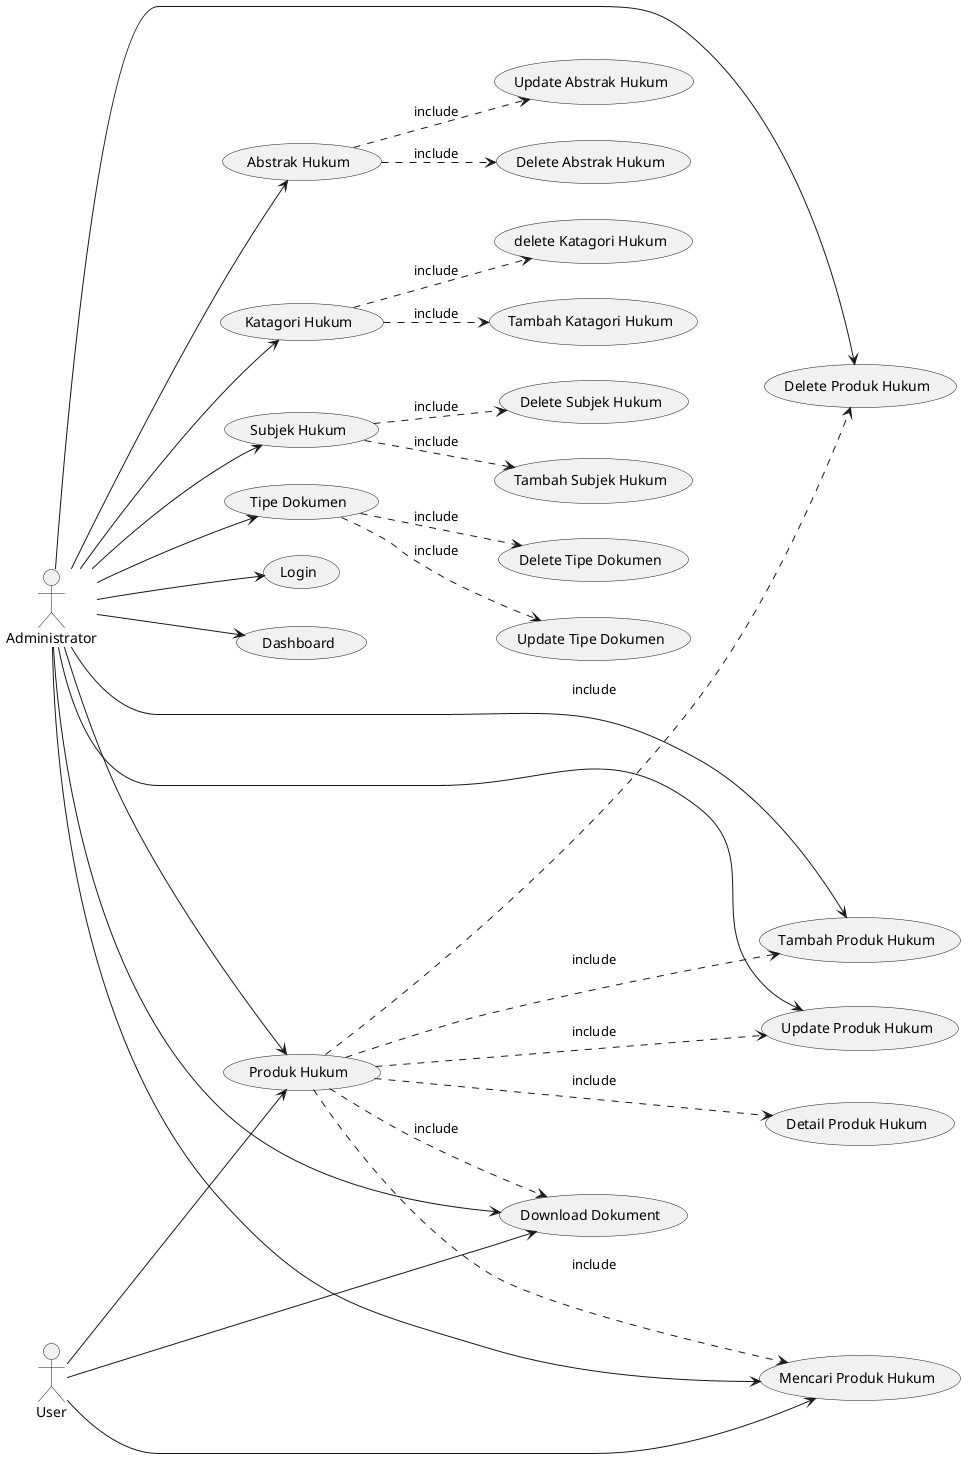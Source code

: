 @startuml

left to right direction

actor "Administrator" as admin
actor "User" as user



    usecase "Download Dokument" as Dokument
    usecase "Mencari Produk Hukum" as SearchProduk



    usecase "Login" as login
    usecase "Dashboard" as dashboard

    usecase "Katagori Hukum" as Katagori
    usecase "Tambah Katagori Hukum" as tambahKatagori
    usecase "delete Katagori Hukum" as deleteKatagori

    usecase "Subjek Hukum" as Subjek
    usecase "Tambah Subjek Hukum" as tambahSubjek
    usecase "Delete Subjek Hukum" as deleteSubjek

    usecase "Tipe Dokumen" as Tipe
    usecase "Update Tipe Dokumen" as deleteTipe
    usecase "Delete Tipe Dokumen" as updateTipe

    usecase "Produk Hukum" as Produk
    usecase "Tambah Produk Hukum" as tambahProduk
    usecase "Delete Produk Hukum" as deleteProduk
    usecase "Update Produk Hukum" as updateProduk
    usecase "Detail Produk Hukum" as detailProduk

    usecase "Abstrak Hukum" as Abstrak
    usecase "Delete Abstrak Hukum" as deleteAbstrak
    usecase "Update Abstrak Hukum" as updateAbstrak



admin ---> login
admin ---> dashboard
admin ---> Katagori
Katagori ..> tambahKatagori : include
Katagori ..> deleteKatagori : include

admin ---> Subjek
Subjek ..> tambahSubjek : include
Subjek ..> deleteSubjek : include

admin ---> Tipe
Tipe ..> deleteTipe : include
Tipe ..> updateTipe : include


admin ---> Abstrak
Abstrak ..> updateAbstrak : include
Abstrak ..> deleteAbstrak : include


admin ---> Produk
admin ---> Dokument
admin ---> SearchProduk
admin ---> updateProduk
admin ---> deleteProduk
admin ---> tambahProduk
user --> Dokument

Produk ...> tambahProduk : include
Produk ...> deleteProduk : include
Produk ...> updateProduk : include
Produk ...> SearchProduk : include
Produk ...> detailProduk : include
Produk ..> Dokument : include 



user ---> Produk
user ---> SearchProduk


@enduml
